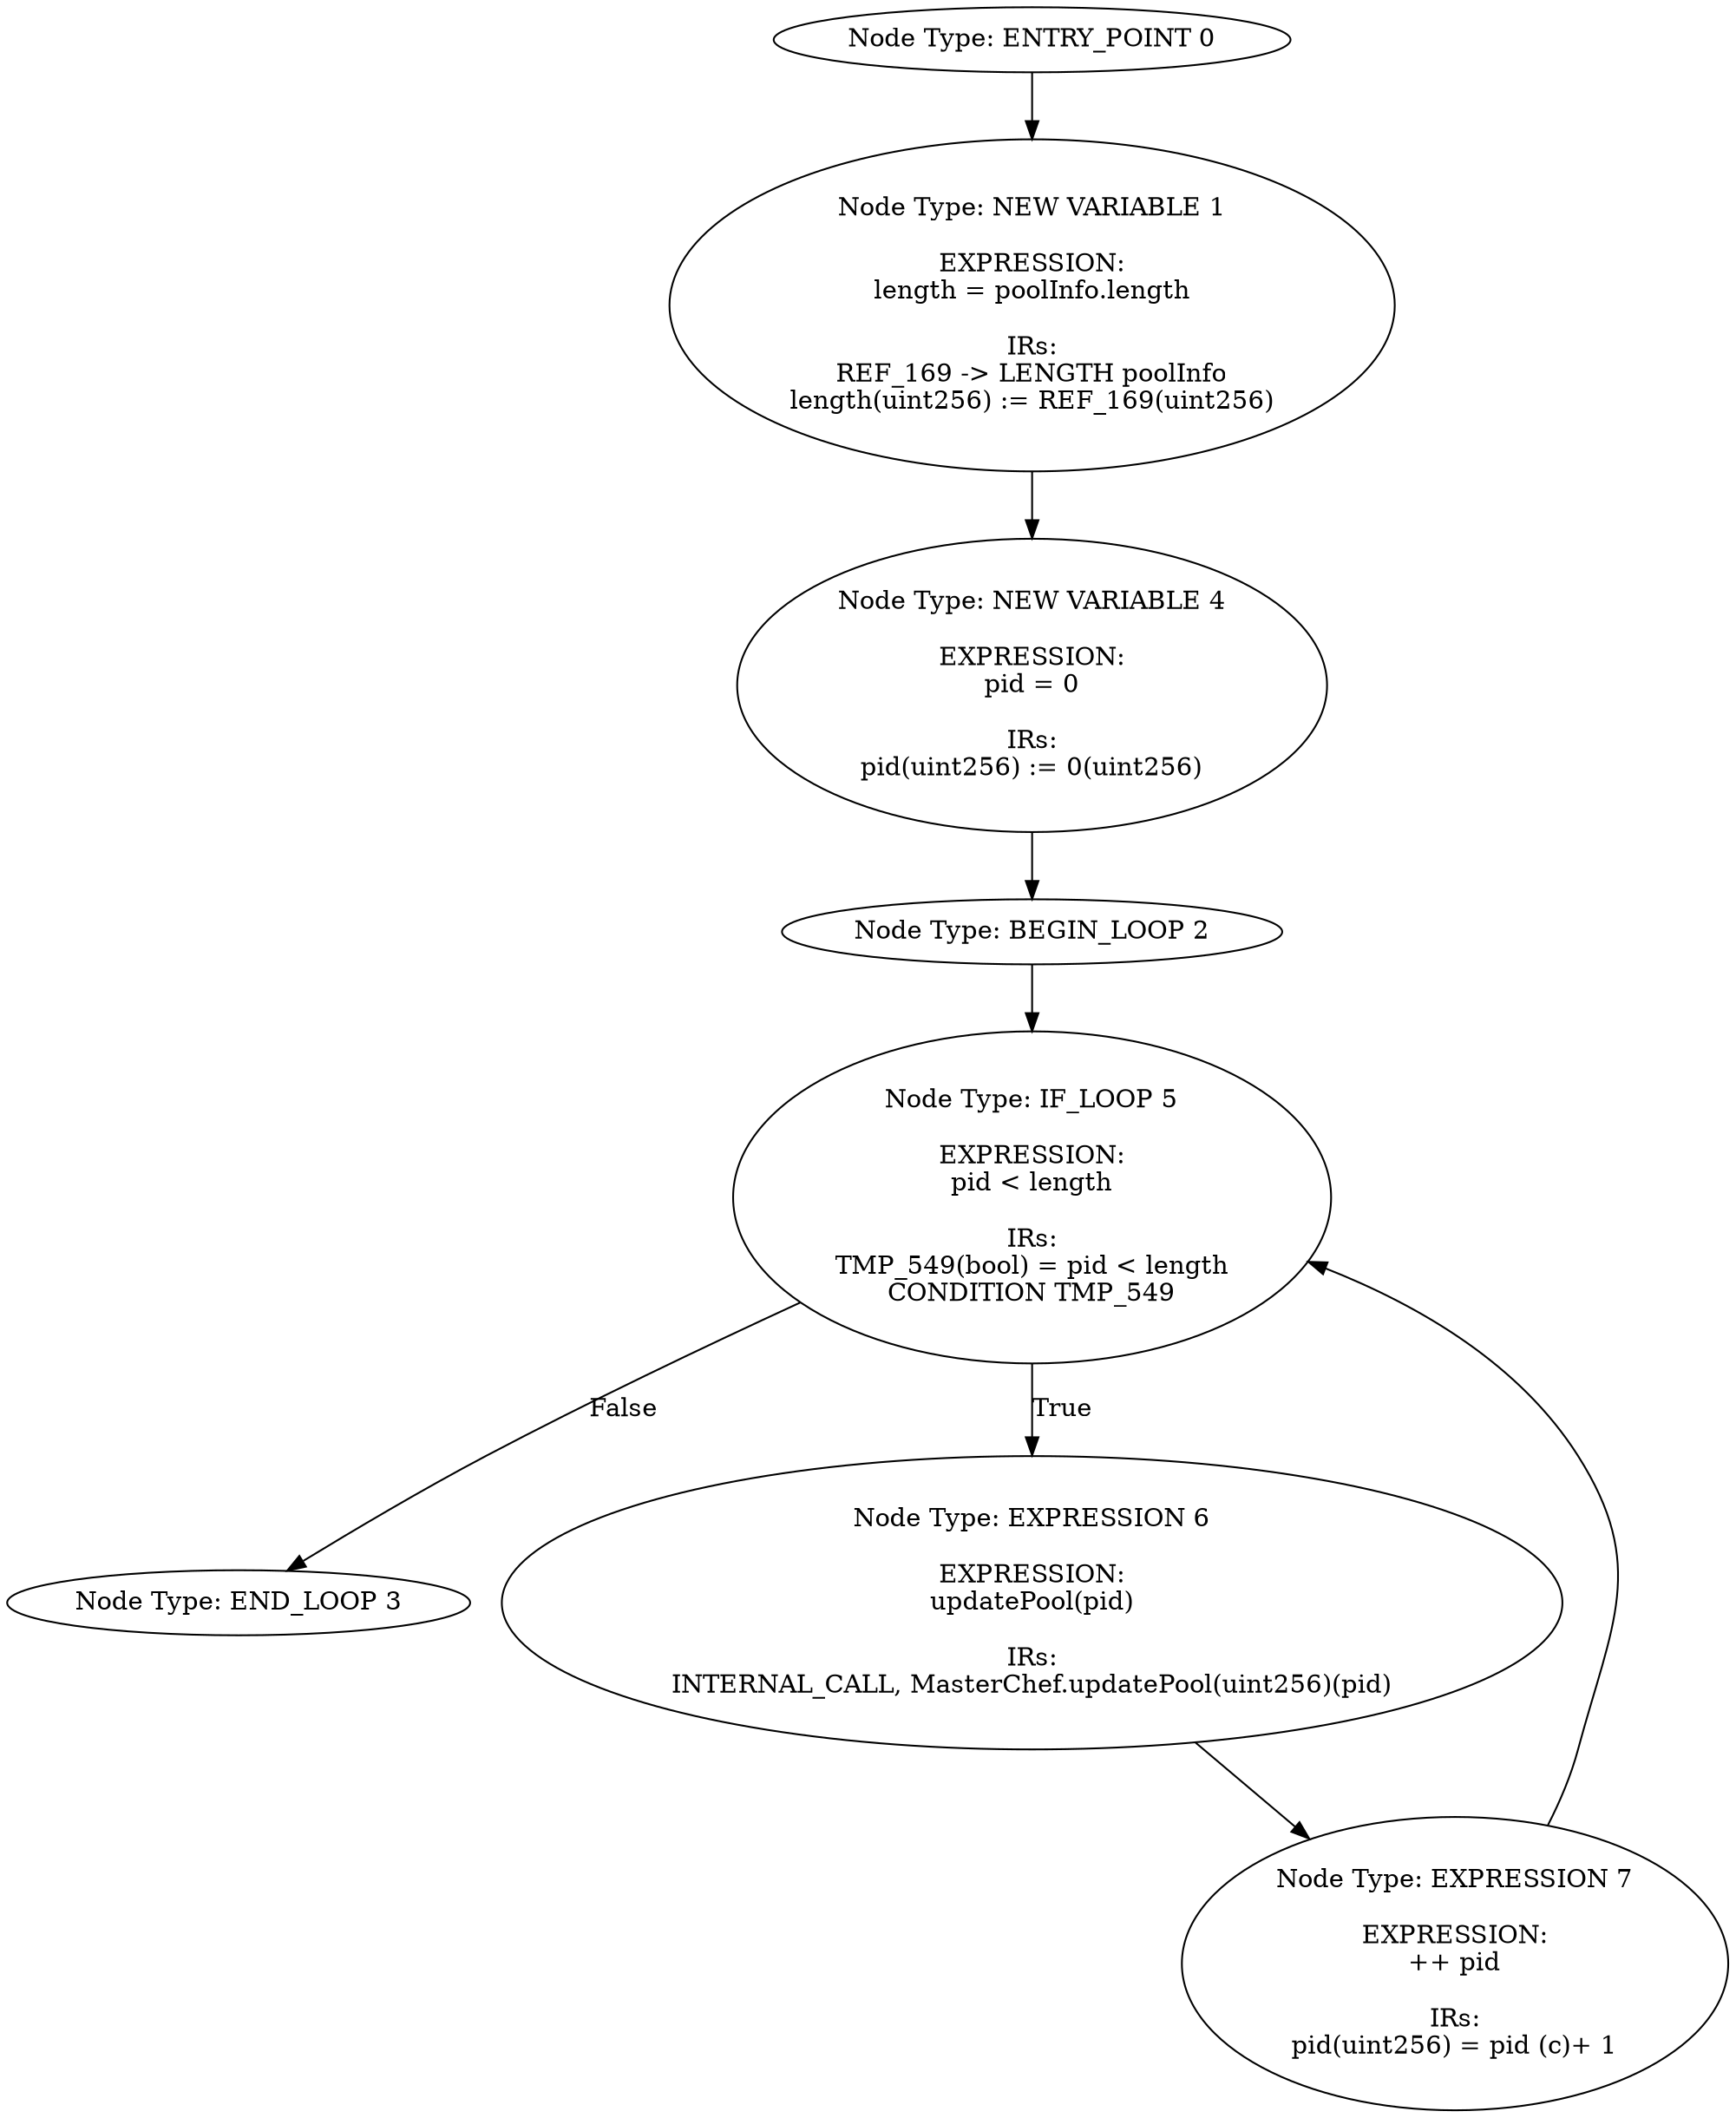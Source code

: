 digraph{
0[label="Node Type: ENTRY_POINT 0
"];
0->1;
1[label="Node Type: NEW VARIABLE 1

EXPRESSION:
length = poolInfo.length

IRs:
REF_169 -> LENGTH poolInfo
length(uint256) := REF_169(uint256)"];
1->4;
2[label="Node Type: BEGIN_LOOP 2
"];
2->5;
3[label="Node Type: END_LOOP 3
"];
4[label="Node Type: NEW VARIABLE 4

EXPRESSION:
pid = 0

IRs:
pid(uint256) := 0(uint256)"];
4->2;
5[label="Node Type: IF_LOOP 5

EXPRESSION:
pid < length

IRs:
TMP_549(bool) = pid < length
CONDITION TMP_549"];
5->6[label="True"];
5->3[label="False"];
6[label="Node Type: EXPRESSION 6

EXPRESSION:
updatePool(pid)

IRs:
INTERNAL_CALL, MasterChef.updatePool(uint256)(pid)"];
6->7;
7[label="Node Type: EXPRESSION 7

EXPRESSION:
++ pid

IRs:
pid(uint256) = pid (c)+ 1"];
7->5;
}
